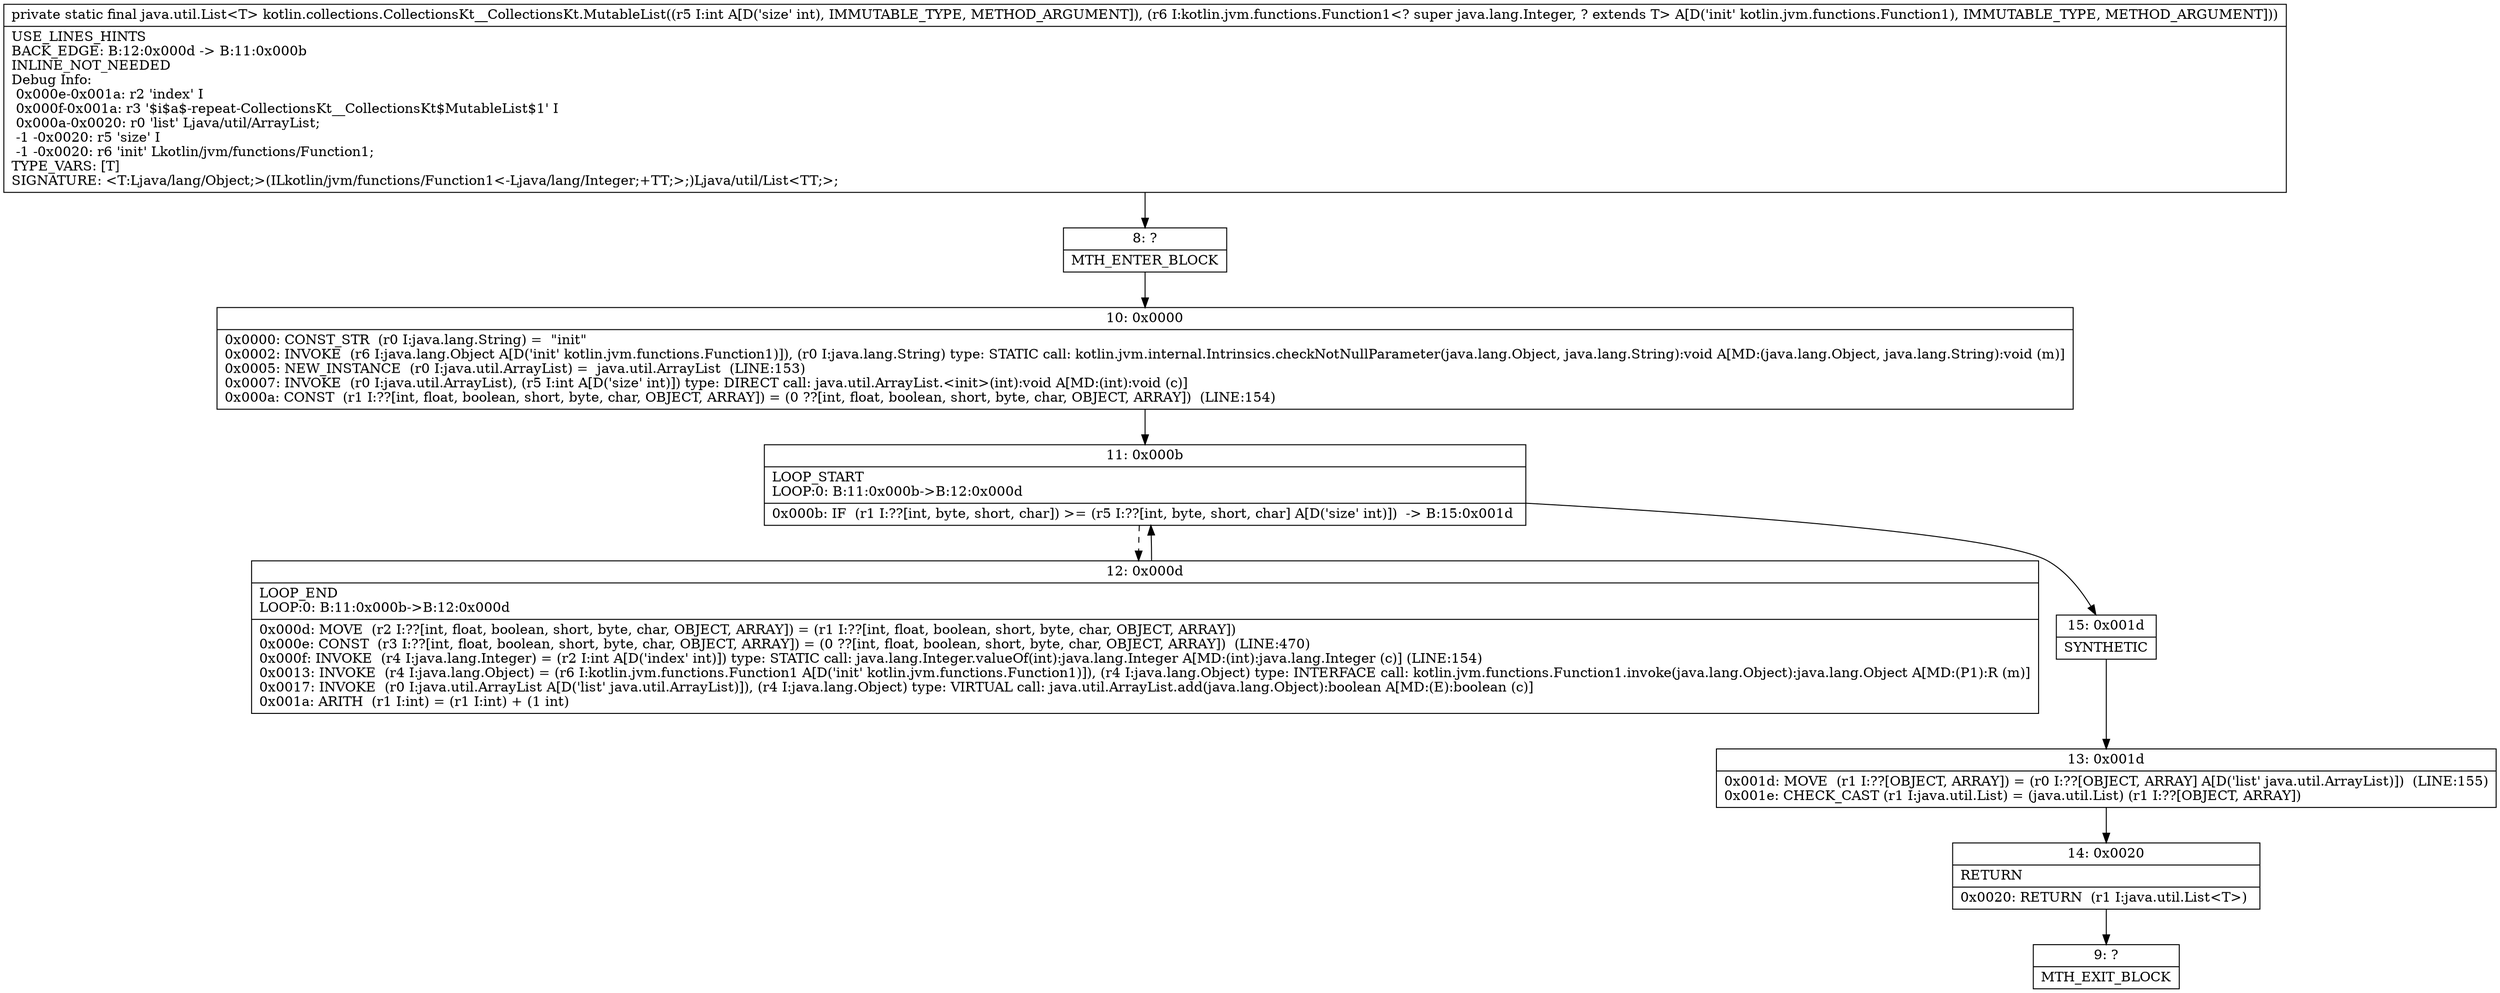 digraph "CFG forkotlin.collections.CollectionsKt__CollectionsKt.MutableList(ILkotlin\/jvm\/functions\/Function1;)Ljava\/util\/List;" {
Node_8 [shape=record,label="{8\:\ ?|MTH_ENTER_BLOCK\l}"];
Node_10 [shape=record,label="{10\:\ 0x0000|0x0000: CONST_STR  (r0 I:java.lang.String) =  \"init\" \l0x0002: INVOKE  (r6 I:java.lang.Object A[D('init' kotlin.jvm.functions.Function1)]), (r0 I:java.lang.String) type: STATIC call: kotlin.jvm.internal.Intrinsics.checkNotNullParameter(java.lang.Object, java.lang.String):void A[MD:(java.lang.Object, java.lang.String):void (m)]\l0x0005: NEW_INSTANCE  (r0 I:java.util.ArrayList) =  java.util.ArrayList  (LINE:153)\l0x0007: INVOKE  (r0 I:java.util.ArrayList), (r5 I:int A[D('size' int)]) type: DIRECT call: java.util.ArrayList.\<init\>(int):void A[MD:(int):void (c)]\l0x000a: CONST  (r1 I:??[int, float, boolean, short, byte, char, OBJECT, ARRAY]) = (0 ??[int, float, boolean, short, byte, char, OBJECT, ARRAY])  (LINE:154)\l}"];
Node_11 [shape=record,label="{11\:\ 0x000b|LOOP_START\lLOOP:0: B:11:0x000b\-\>B:12:0x000d\l|0x000b: IF  (r1 I:??[int, byte, short, char]) \>= (r5 I:??[int, byte, short, char] A[D('size' int)])  \-\> B:15:0x001d \l}"];
Node_12 [shape=record,label="{12\:\ 0x000d|LOOP_END\lLOOP:0: B:11:0x000b\-\>B:12:0x000d\l|0x000d: MOVE  (r2 I:??[int, float, boolean, short, byte, char, OBJECT, ARRAY]) = (r1 I:??[int, float, boolean, short, byte, char, OBJECT, ARRAY]) \l0x000e: CONST  (r3 I:??[int, float, boolean, short, byte, char, OBJECT, ARRAY]) = (0 ??[int, float, boolean, short, byte, char, OBJECT, ARRAY])  (LINE:470)\l0x000f: INVOKE  (r4 I:java.lang.Integer) = (r2 I:int A[D('index' int)]) type: STATIC call: java.lang.Integer.valueOf(int):java.lang.Integer A[MD:(int):java.lang.Integer (c)] (LINE:154)\l0x0013: INVOKE  (r4 I:java.lang.Object) = (r6 I:kotlin.jvm.functions.Function1 A[D('init' kotlin.jvm.functions.Function1)]), (r4 I:java.lang.Object) type: INTERFACE call: kotlin.jvm.functions.Function1.invoke(java.lang.Object):java.lang.Object A[MD:(P1):R (m)]\l0x0017: INVOKE  (r0 I:java.util.ArrayList A[D('list' java.util.ArrayList)]), (r4 I:java.lang.Object) type: VIRTUAL call: java.util.ArrayList.add(java.lang.Object):boolean A[MD:(E):boolean (c)]\l0x001a: ARITH  (r1 I:int) = (r1 I:int) + (1 int) \l}"];
Node_15 [shape=record,label="{15\:\ 0x001d|SYNTHETIC\l}"];
Node_13 [shape=record,label="{13\:\ 0x001d|0x001d: MOVE  (r1 I:??[OBJECT, ARRAY]) = (r0 I:??[OBJECT, ARRAY] A[D('list' java.util.ArrayList)])  (LINE:155)\l0x001e: CHECK_CAST (r1 I:java.util.List) = (java.util.List) (r1 I:??[OBJECT, ARRAY]) \l}"];
Node_14 [shape=record,label="{14\:\ 0x0020|RETURN\l|0x0020: RETURN  (r1 I:java.util.List\<T\>) \l}"];
Node_9 [shape=record,label="{9\:\ ?|MTH_EXIT_BLOCK\l}"];
MethodNode[shape=record,label="{private static final java.util.List\<T\> kotlin.collections.CollectionsKt__CollectionsKt.MutableList((r5 I:int A[D('size' int), IMMUTABLE_TYPE, METHOD_ARGUMENT]), (r6 I:kotlin.jvm.functions.Function1\<? super java.lang.Integer, ? extends T\> A[D('init' kotlin.jvm.functions.Function1), IMMUTABLE_TYPE, METHOD_ARGUMENT]))  | USE_LINES_HINTS\lBACK_EDGE: B:12:0x000d \-\> B:11:0x000b\lINLINE_NOT_NEEDED\lDebug Info:\l  0x000e\-0x001a: r2 'index' I\l  0x000f\-0x001a: r3 '$i$a$\-repeat\-CollectionsKt__CollectionsKt$MutableList$1' I\l  0x000a\-0x0020: r0 'list' Ljava\/util\/ArrayList;\l  \-1 \-0x0020: r5 'size' I\l  \-1 \-0x0020: r6 'init' Lkotlin\/jvm\/functions\/Function1;\lTYPE_VARS: [T]\lSIGNATURE: \<T:Ljava\/lang\/Object;\>(ILkotlin\/jvm\/functions\/Function1\<\-Ljava\/lang\/Integer;+TT;\>;)Ljava\/util\/List\<TT;\>;\l}"];
MethodNode -> Node_8;Node_8 -> Node_10;
Node_10 -> Node_11;
Node_11 -> Node_12[style=dashed];
Node_11 -> Node_15;
Node_12 -> Node_11;
Node_15 -> Node_13;
Node_13 -> Node_14;
Node_14 -> Node_9;
}

